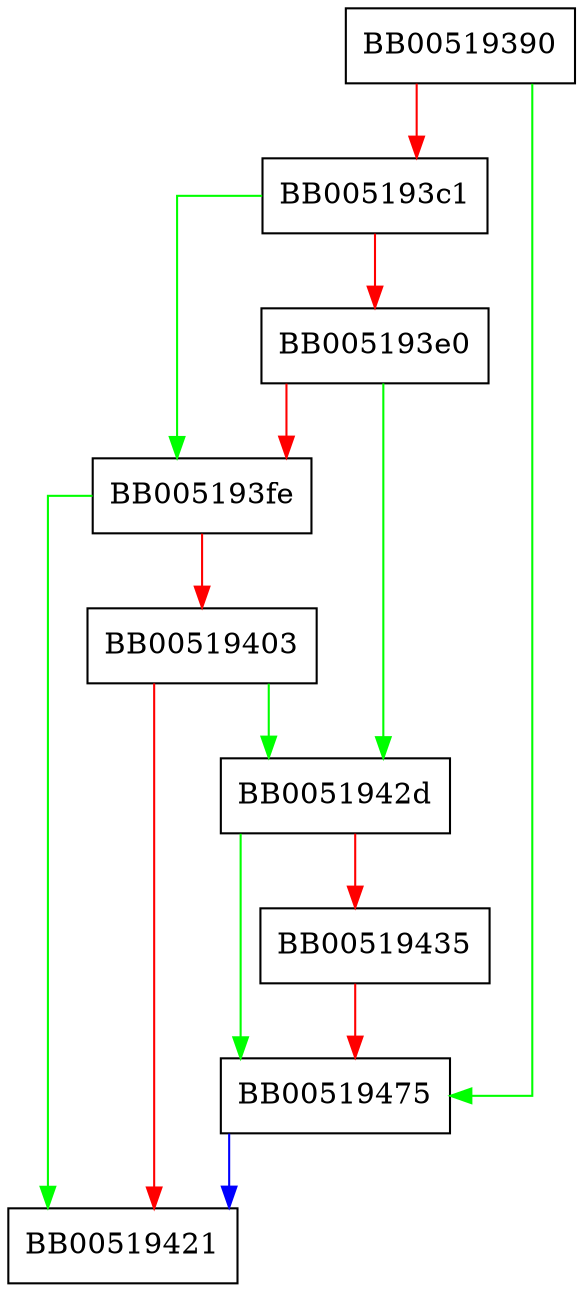 digraph EVP_PKEY_asn1_new {
  node [shape="box"];
  graph [splines=ortho];
  BB00519390 -> BB00519475 [color="green"];
  BB00519390 -> BB005193c1 [color="red"];
  BB005193c1 -> BB005193fe [color="green"];
  BB005193c1 -> BB005193e0 [color="red"];
  BB005193e0 -> BB0051942d [color="green"];
  BB005193e0 -> BB005193fe [color="red"];
  BB005193fe -> BB00519421 [color="green"];
  BB005193fe -> BB00519403 [color="red"];
  BB00519403 -> BB0051942d [color="green"];
  BB00519403 -> BB00519421 [color="red"];
  BB0051942d -> BB00519475 [color="green"];
  BB0051942d -> BB00519435 [color="red"];
  BB00519435 -> BB00519475 [color="red"];
  BB00519475 -> BB00519421 [color="blue"];
}
